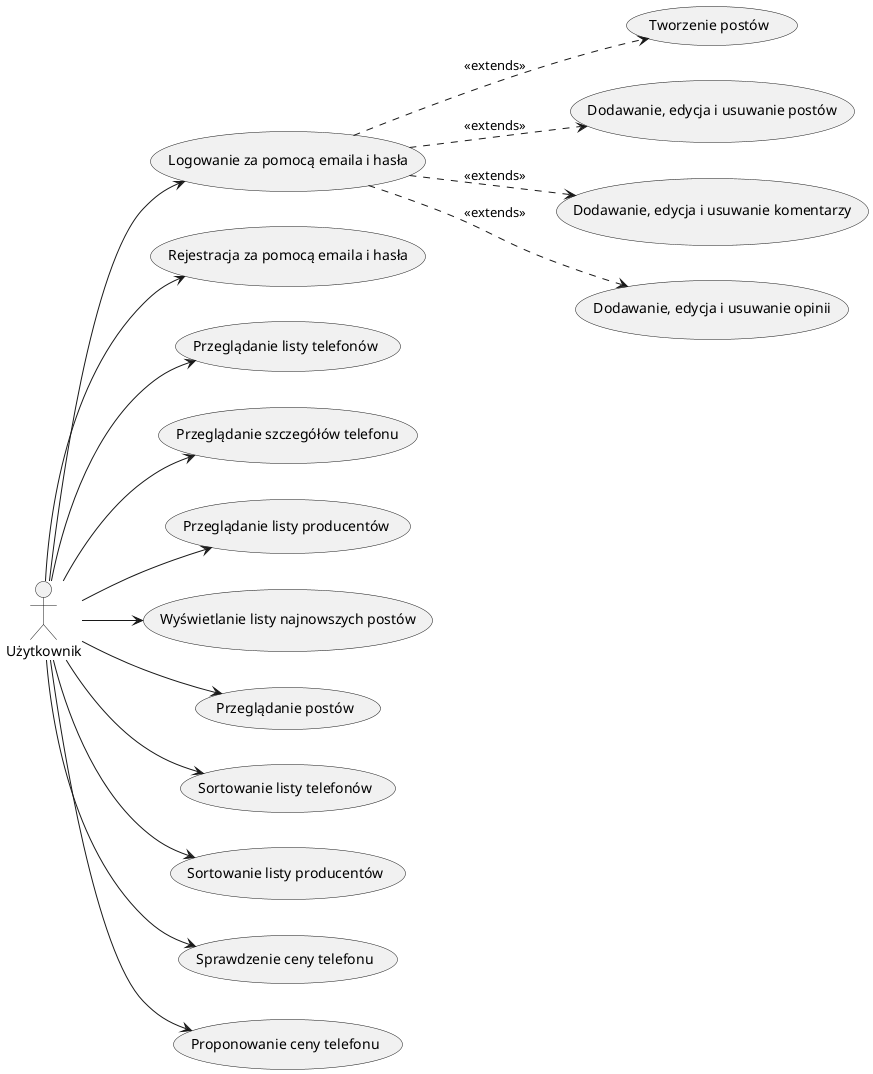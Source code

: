@startuml useCaseDiagram

left to right direction

actor "Użytkownik" as User

usecase "Logowanie za pomocą emaila i hasła" as UC1
usecase "Rejestracja za pomocą emaila i hasła" as UC2
usecase "Przeglądanie listy telefonów" as UC3
usecase "Przeglądanie szczegółów telefonu" as UC4
usecase "Przeglądanie listy producentów" as UC5
usecase "Wyświetlanie listy najnowszych postów" as UC6
usecase "Tworzenie postów" as UC7
usecase "Przeglądanie postów" as UC8
usecase "Dodawanie, edycja i usuwanie postów" as UC9
usecase "Dodawanie, edycja i usuwanie komentarzy" as UC10
usecase "Sortowanie listy telefonów" as UC11
usecase "Sortowanie listy producentów" as UC12
usecase "Sprawdzenie ceny telefonu" as UC13
usecase "Proponowanie ceny telefonu" as UC14
usecase "Dodawanie, edycja i usuwanie opinii" as UC15

User --> UC1
User --> UC2
User --> UC3
User --> UC4
User --> UC5
User --> UC6
User --> UC8
User --> UC11
User --> UC12
User --> UC13
User --> UC14

UC1 ..> UC7 : <<extends>>
UC1 ..> UC9 : <<extends>>
UC1 ..> UC10 : <<extends>>
UC1 ..> UC15 : <<extends>>

@enduml
